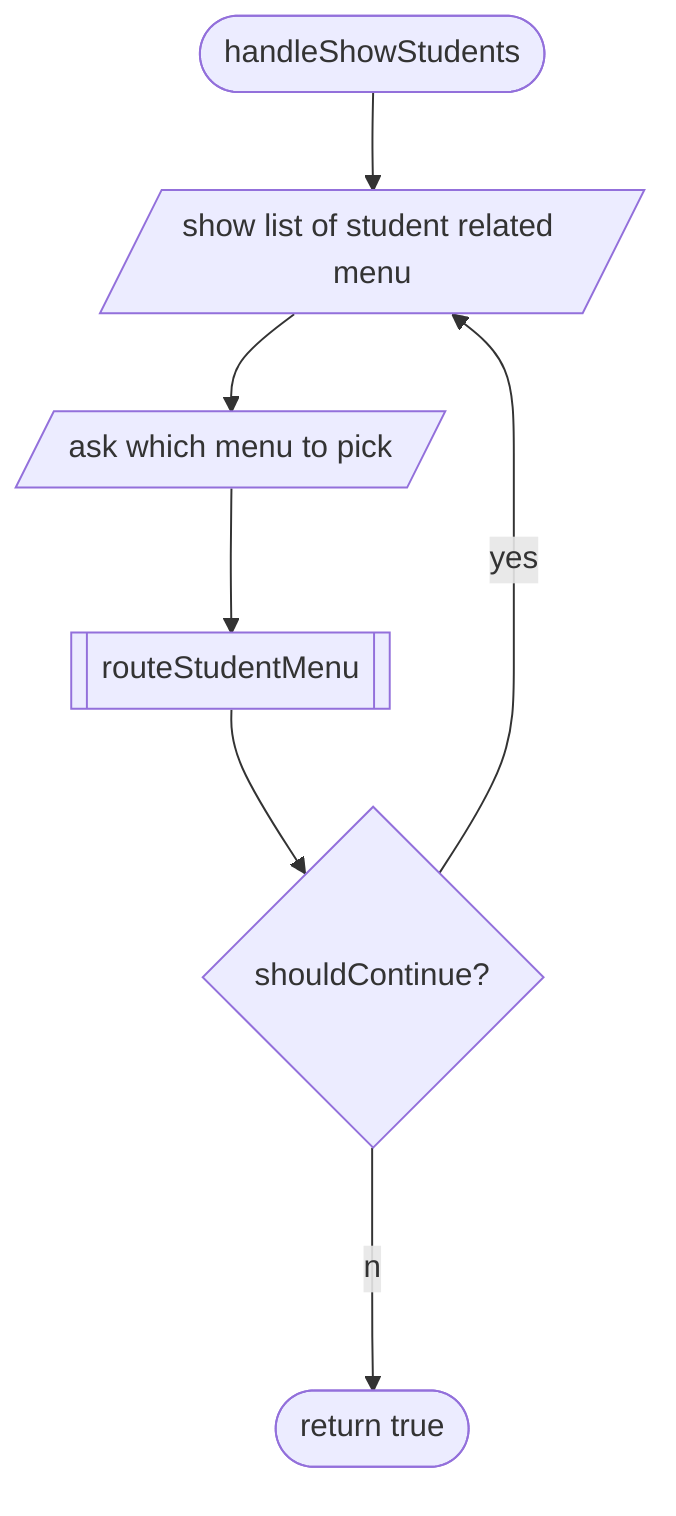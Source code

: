 flowchart TD
    %% @config(./config.json)
    studentMenuStart([handleShowStudents])
    showStudentMenu[/show list of student related menu/]
    promptStudent[/ask which menu to pick/]
    routeStudentMenu[[routeStudentMenu]]
    routeStudentCondition{shouldContinue?}
    studentMenuEnd([return true])
    studentMenuStart-->showStudentMenu
    showStudentMenu-->promptStudent
    promptStudent-->routeStudentMenu
    routeStudentMenu-->routeStudentCondition
    routeStudentCondition--yes-->showStudentMenu
    routeStudentCondition--no-->studentMenuEnd